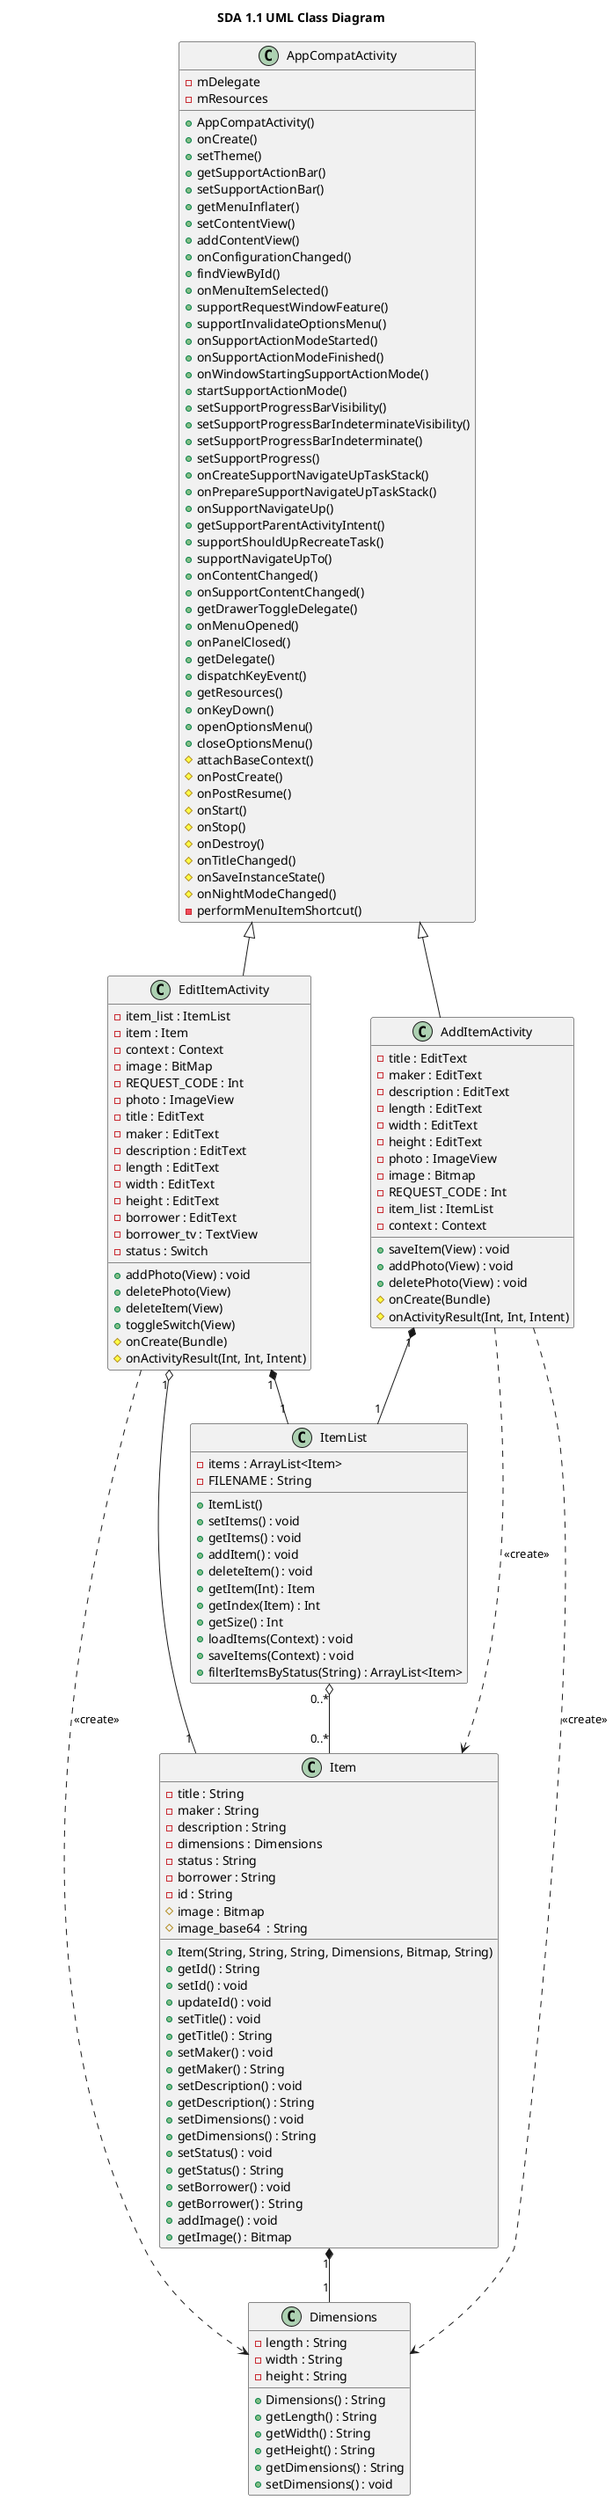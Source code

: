 @startuml SDA 1.1 UML Class Diagram
title SDA 1.1 UML Class Diagram
class AppCompatActivity {
    -mDelegate
    -mResources
    +AppCompatActivity()
    +onCreate()
    +setTheme()
    +getSupportActionBar()
    +setSupportActionBar()
    +getMenuInflater()
    +setContentView()
    +addContentView()
    +onConfigurationChanged()
    +findViewById()
    +onMenuItemSelected()
    +supportRequestWindowFeature()
    +supportInvalidateOptionsMenu()
    +onSupportActionModeStarted()
    +onSupportActionModeFinished()
    +onWindowStartingSupportActionMode()
    +startSupportActionMode()
    +setSupportProgressBarVisibility()
    +setSupportProgressBarIndeterminateVisibility()
    +setSupportProgressBarIndeterminate()
    +setSupportProgress()
    +onCreateSupportNavigateUpTaskStack()
    +onPrepareSupportNavigateUpTaskStack()
    +onSupportNavigateUp()
    +getSupportParentActivityIntent()
    +supportShouldUpRecreateTask()
    +supportNavigateUpTo()
    +onContentChanged()
    +onSupportContentChanged()
    +getDrawerToggleDelegate()
    +onMenuOpened()
    +onPanelClosed()
    +getDelegate()
    +dispatchKeyEvent()
    +getResources()
    +onKeyDown()
    +openOptionsMenu()
    +closeOptionsMenu()
    #attachBaseContext()
    #onPostCreate()
    #onPostResume()
    #onStart()
    #onStop()
    #onDestroy()
    #onTitleChanged()
    #onSaveInstanceState()
    #onNightModeChanged()
    -performMenuItemShortcut()
}
class AddItemActivity {
    -title : EditText
    -maker : EditText
    -description : EditText
    -length : EditText
    -width : EditText
    -height : EditText
    -photo : ImageView
    -image : Bitmap
    -REQUEST_CODE : Int
    -item_list : ItemList
    -context : Context
    +saveItem(View) : void
    +addPhoto(View) : void
    +deletePhoto(View) : void
    #onCreate(Bundle)
    #onActivityResult(Int, Int, Intent)
}
class EditItemActivity {
    -item_list : ItemList
    -item : Item
    -context : Context
    -image : BitMap
    -REQUEST_CODE : Int
    -photo : ImageView
    -title : EditText
    -maker : EditText
    -description : EditText
    -length : EditText
    -width : EditText
    -height : EditText
    -borrower : EditText
    -borrower_tv : TextView
    -status : Switch
    +addPhoto(View) : void
    +deletePhoto(View)
    +deleteItem(View)
    +toggleSwitch(View)
    #onCreate(Bundle)
    #onActivityResult(Int, Int, Intent)
}
class ItemList {
    -items : ArrayList<Item>
    -FILENAME : String
    +ItemList()
    +setItems() : void
    +getItems() : void
    +addItem() : void
    +deleteItem() : void
    +getItem(Int) : Item
    +getIndex(Item) : Int
    +getSize() : Int
    +loadItems(Context) : void
    +saveItems(Context) : void
    +filterItemsByStatus(String) : ArrayList<Item>
}
class Item {
    -title : String
    -maker : String
    -description : String
    -dimensions : Dimensions
    -status : String
    -borrower : String
    -id : String
    #image : Bitmap
    #image_base64  : String
    +Item(String, String, String, Dimensions, Bitmap, String)
    +getId() : String
    +setId() : void
    +updateId() : void
    +setTitle() : void
    +getTitle() : String
    +setMaker() : void
    +getMaker() : String
    +setDescription() : void
    +getDescription() : String
    +setDimensions() : void
    +getDimensions() : String
    +setStatus() : void
    +getStatus() : String
    +setBorrower() : void
    +getBorrower() : String
    +addImage() : void
    +getImage() : Bitmap
}
class Dimensions {
    -length : String
    -width : String
    -height : String
    +Dimensions() : String
    +getLength() : String
    +getWidth() : String
    +getHeight() : String
    +getDimensions() : String
    +setDimensions() : void
}
AppCompatActivity <|-- AddItemActivity
AppCompatActivity <|-- EditItemActivity
AddItemActivity ..> Item : <<create>>
AddItemActivity ..> Dimensions : <<create>>
AddItemActivity "1" *-- "1" ItemList
EditItemActivity ..> Dimensions : <<create>>
EditItemActivity "1" *-- "1" ItemList
EditItemActivity "1" o-- "1" Item
ItemList "0..*" o-- "0..*" Item
Item "1" *-- "1" Dimensions
@enduml